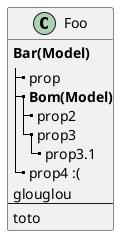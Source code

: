 {
  "sha1": "d18e3f0pj9t91upb9zulq7my8a72il8",
  "insertion": {
    "when": "2024-06-01T09:03:02.369Z",
    "user": "plantuml@gmail.com"
  }
}
@startuml
class Foo{
**Bar(Model)**
|_ prop
|_ **Bom(Model)**
  |_ prop2
  |_ prop3
    |_ prop3.1
|_ prop4 :(
glouglou
--
toto
}
@enduml

